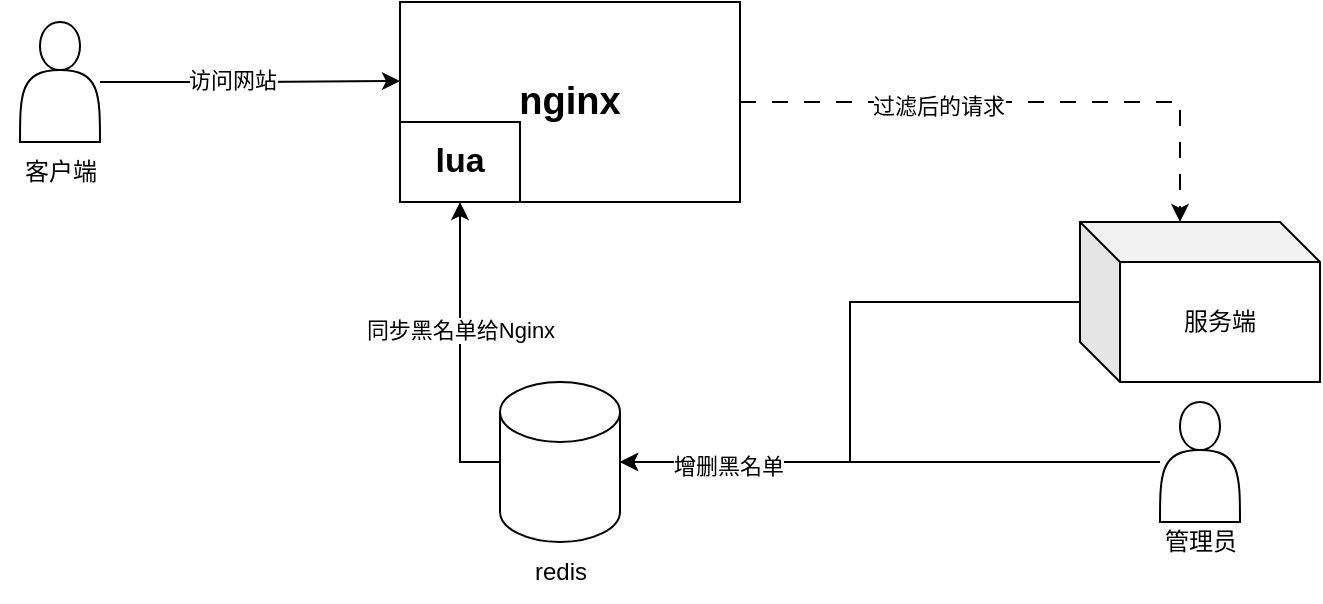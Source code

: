 <mxfile version="21.1.1" type="github">
  <diagram name="第 1 页" id="Ork98UZKCyqx9UMFxZzH">
    <mxGraphModel dx="954" dy="616" grid="1" gridSize="10" guides="1" tooltips="1" connect="1" arrows="1" fold="1" page="1" pageScale="1" pageWidth="827" pageHeight="1169" math="0" shadow="0">
      <root>
        <mxCell id="0" />
        <mxCell id="1" parent="0" />
        <mxCell id="VSiABPHSgovD8hYRxNU_-23" style="edgeStyle=orthogonalEdgeStyle;rounded=0;orthogonalLoop=1;jettySize=auto;html=1;entryX=0;entryY=0.395;entryDx=0;entryDy=0;entryPerimeter=0;" edge="1" parent="1" source="VSiABPHSgovD8hYRxNU_-5" target="VSiABPHSgovD8hYRxNU_-7">
          <mxGeometry relative="1" as="geometry" />
        </mxCell>
        <mxCell id="VSiABPHSgovD8hYRxNU_-29" value="访问网站" style="edgeLabel;html=1;align=center;verticalAlign=middle;resizable=0;points=[];" vertex="1" connectable="0" parent="VSiABPHSgovD8hYRxNU_-23">
          <mxGeometry x="-0.123" y="2" relative="1" as="geometry">
            <mxPoint y="1" as="offset" />
          </mxGeometry>
        </mxCell>
        <mxCell id="VSiABPHSgovD8hYRxNU_-5" value="" style="shape=actor;whiteSpace=wrap;html=1;" vertex="1" parent="1">
          <mxGeometry x="160" y="230" width="40" height="60" as="geometry" />
        </mxCell>
        <mxCell id="VSiABPHSgovD8hYRxNU_-6" value="客户端" style="text;html=1;align=center;verticalAlign=middle;resizable=0;points=[];autosize=1;strokeColor=none;fillColor=none;" vertex="1" parent="1">
          <mxGeometry x="150" y="290" width="60" height="30" as="geometry" />
        </mxCell>
        <mxCell id="VSiABPHSgovD8hYRxNU_-30" style="edgeStyle=orthogonalEdgeStyle;rounded=0;orthogonalLoop=1;jettySize=auto;html=1;entryX=0;entryY=0;entryDx=50;entryDy=0;entryPerimeter=0;dashed=1;dashPattern=8 8;" edge="1" parent="1" source="VSiABPHSgovD8hYRxNU_-7" target="VSiABPHSgovD8hYRxNU_-14">
          <mxGeometry relative="1" as="geometry" />
        </mxCell>
        <mxCell id="VSiABPHSgovD8hYRxNU_-31" value="过滤后的请求" style="edgeLabel;html=1;align=center;verticalAlign=middle;resizable=0;points=[];" vertex="1" connectable="0" parent="VSiABPHSgovD8hYRxNU_-30">
          <mxGeometry x="-0.293" y="-1" relative="1" as="geometry">
            <mxPoint y="1" as="offset" />
          </mxGeometry>
        </mxCell>
        <mxCell id="VSiABPHSgovD8hYRxNU_-7" value="&lt;font style=&quot;font-size: 19px;&quot;&gt;&lt;b&gt;nginx&lt;/b&gt;&lt;/font&gt;" style="rounded=0;whiteSpace=wrap;html=1;" vertex="1" parent="1">
          <mxGeometry x="350" y="220" width="170" height="100" as="geometry" />
        </mxCell>
        <mxCell id="VSiABPHSgovD8hYRxNU_-8" value="&lt;b&gt;&lt;font style=&quot;font-size: 17px;&quot;&gt;lua&lt;/font&gt;&lt;/b&gt;" style="rounded=0;whiteSpace=wrap;html=1;" vertex="1" parent="1">
          <mxGeometry x="350" y="280" width="60" height="40" as="geometry" />
        </mxCell>
        <mxCell id="VSiABPHSgovD8hYRxNU_-12" style="edgeStyle=orthogonalEdgeStyle;rounded=0;orthogonalLoop=1;jettySize=auto;html=1;entryX=0.5;entryY=1;entryDx=0;entryDy=0;" edge="1" parent="1" source="VSiABPHSgovD8hYRxNU_-9" target="VSiABPHSgovD8hYRxNU_-8">
          <mxGeometry relative="1" as="geometry">
            <Array as="points">
              <mxPoint x="380" y="450" />
            </Array>
          </mxGeometry>
        </mxCell>
        <mxCell id="VSiABPHSgovD8hYRxNU_-28" value="同步黑名单给Nginx" style="edgeLabel;html=1;align=center;verticalAlign=middle;resizable=0;points=[];" vertex="1" connectable="0" parent="VSiABPHSgovD8hYRxNU_-12">
          <mxGeometry x="0.167" relative="1" as="geometry">
            <mxPoint y="1" as="offset" />
          </mxGeometry>
        </mxCell>
        <mxCell id="VSiABPHSgovD8hYRxNU_-9" value="" style="shape=cylinder3;whiteSpace=wrap;html=1;boundedLbl=1;backgroundOutline=1;size=15;" vertex="1" parent="1">
          <mxGeometry x="400" y="410" width="60" height="80" as="geometry" />
        </mxCell>
        <mxCell id="VSiABPHSgovD8hYRxNU_-10" value="redis" style="text;html=1;align=center;verticalAlign=middle;resizable=0;points=[];autosize=1;strokeColor=none;fillColor=none;" vertex="1" parent="1">
          <mxGeometry x="405" y="490" width="50" height="30" as="geometry" />
        </mxCell>
        <mxCell id="VSiABPHSgovD8hYRxNU_-24" style="edgeStyle=orthogonalEdgeStyle;rounded=0;orthogonalLoop=1;jettySize=auto;html=1;entryX=1;entryY=0.5;entryDx=0;entryDy=0;entryPerimeter=0;" edge="1" parent="1" source="VSiABPHSgovD8hYRxNU_-14" target="VSiABPHSgovD8hYRxNU_-9">
          <mxGeometry relative="1" as="geometry" />
        </mxCell>
        <mxCell id="VSiABPHSgovD8hYRxNU_-14" value="服务端" style="shape=cube;whiteSpace=wrap;html=1;boundedLbl=1;backgroundOutline=1;darkOpacity=0.05;darkOpacity2=0.1;" vertex="1" parent="1">
          <mxGeometry x="690" y="330" width="120" height="80" as="geometry" />
        </mxCell>
        <mxCell id="VSiABPHSgovD8hYRxNU_-26" style="edgeStyle=orthogonalEdgeStyle;rounded=0;orthogonalLoop=1;jettySize=auto;html=1;entryX=1;entryY=0.5;entryDx=0;entryDy=0;entryPerimeter=0;" edge="1" parent="1" source="VSiABPHSgovD8hYRxNU_-15" target="VSiABPHSgovD8hYRxNU_-9">
          <mxGeometry relative="1" as="geometry" />
        </mxCell>
        <mxCell id="VSiABPHSgovD8hYRxNU_-27" value="增删黑名单" style="edgeLabel;html=1;align=center;verticalAlign=middle;resizable=0;points=[];" vertex="1" connectable="0" parent="VSiABPHSgovD8hYRxNU_-26">
          <mxGeometry x="0.6" y="2" relative="1" as="geometry">
            <mxPoint as="offset" />
          </mxGeometry>
        </mxCell>
        <mxCell id="VSiABPHSgovD8hYRxNU_-15" value="" style="shape=actor;whiteSpace=wrap;html=1;" vertex="1" parent="1">
          <mxGeometry x="730" y="420" width="40" height="60" as="geometry" />
        </mxCell>
        <mxCell id="VSiABPHSgovD8hYRxNU_-16" value="管理员" style="text;html=1;align=center;verticalAlign=middle;resizable=0;points=[];autosize=1;strokeColor=none;fillColor=none;" vertex="1" parent="1">
          <mxGeometry x="720" y="475" width="60" height="30" as="geometry" />
        </mxCell>
      </root>
    </mxGraphModel>
  </diagram>
</mxfile>
